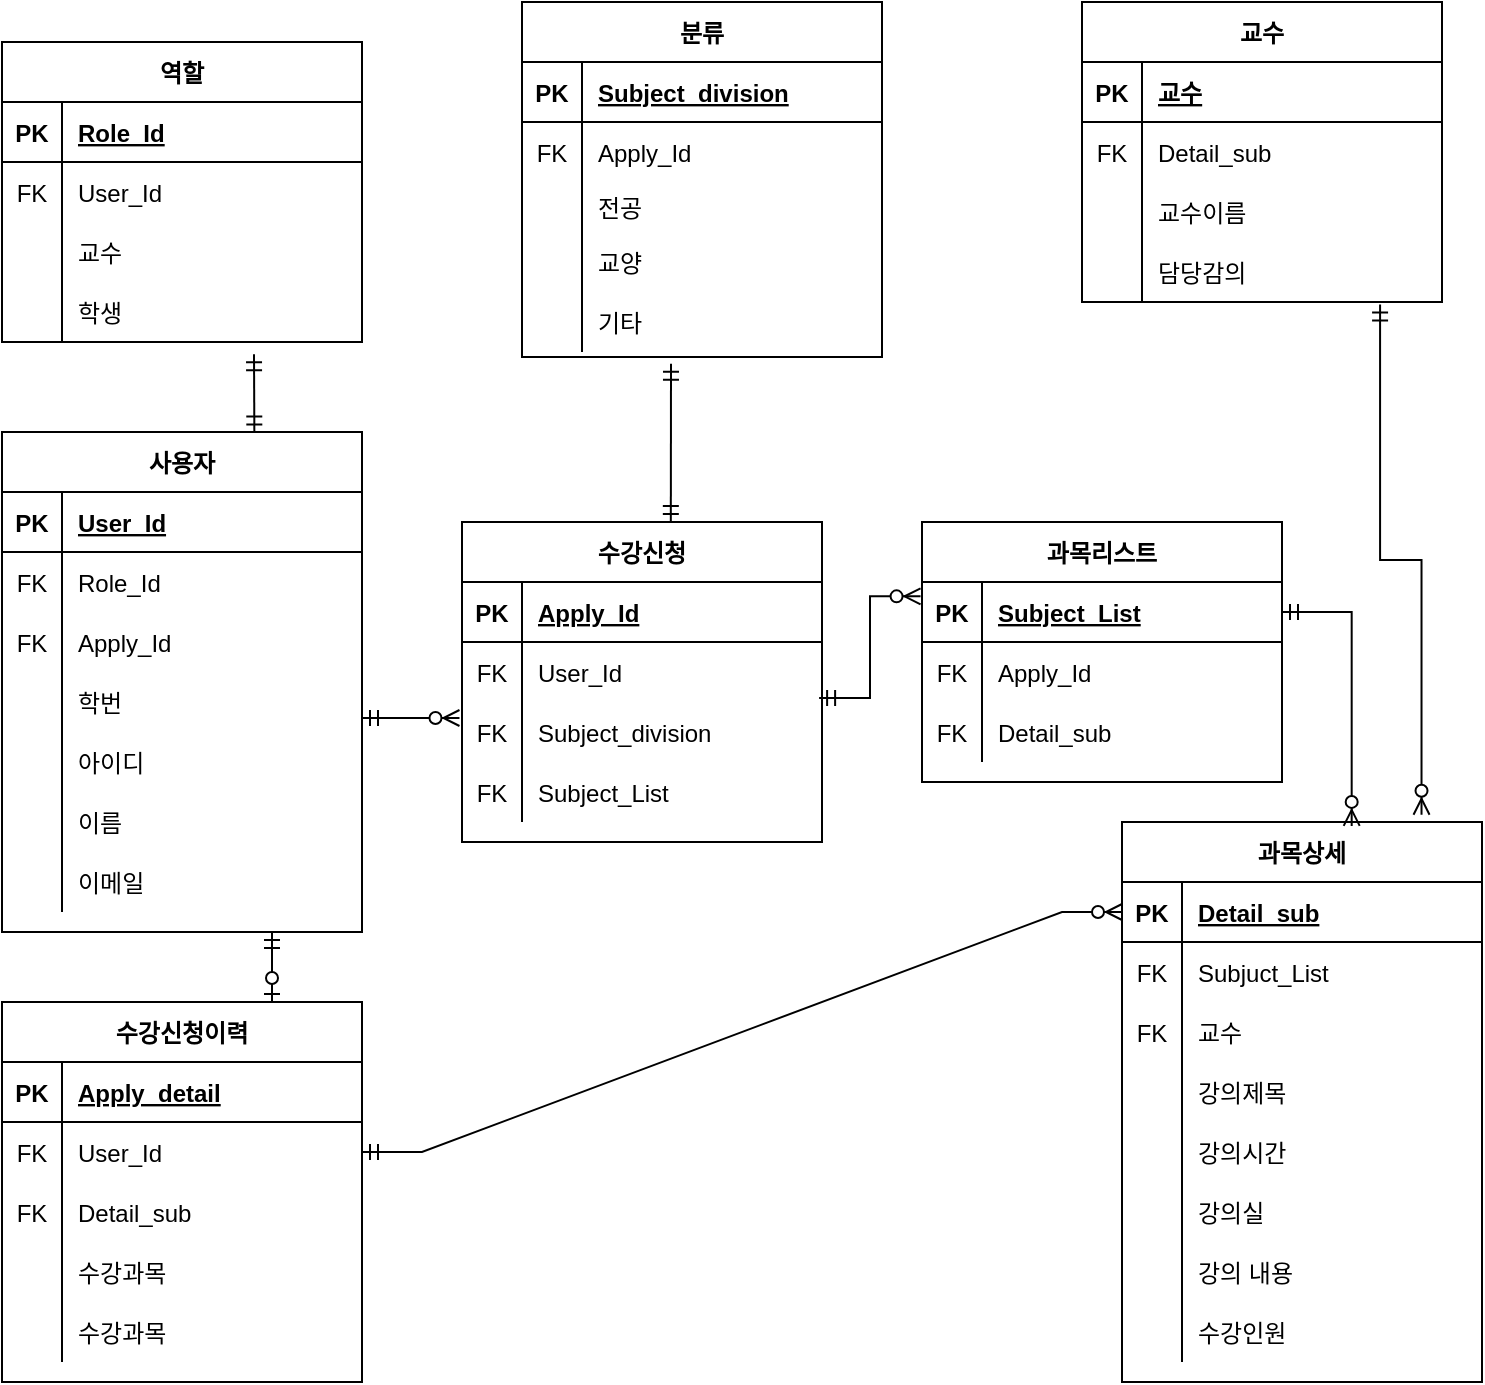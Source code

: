 <mxfile version="20.2.6" type="device"><diagram id="R2lEEEUBdFMjLlhIrx00" name="Page-1"><mxGraphModel dx="1483" dy="1870" grid="1" gridSize="10" guides="1" tooltips="1" connect="1" arrows="1" fold="1" page="1" pageScale="1" pageWidth="850" pageHeight="1100" math="0" shadow="0" extFonts="Permanent Marker^https://fonts.googleapis.com/css?family=Permanent+Marker"><root><mxCell id="0"/><mxCell id="1" parent="0"/><mxCell id="0znI2iSdYcwN_0NEJHTD-1" value="사용자" style="shape=table;startSize=30;container=1;collapsible=1;childLayout=tableLayout;fixedRows=1;rowLines=0;fontStyle=1;align=center;resizeLast=1;" vertex="1" parent="1"><mxGeometry x="90" y="125" width="180" height="250" as="geometry"/></mxCell><mxCell id="0znI2iSdYcwN_0NEJHTD-2" value="" style="shape=tableRow;horizontal=0;startSize=0;swimlaneHead=0;swimlaneBody=0;fillColor=none;collapsible=0;dropTarget=0;points=[[0,0.5],[1,0.5]];portConstraint=eastwest;top=0;left=0;right=0;bottom=1;" vertex="1" parent="0znI2iSdYcwN_0NEJHTD-1"><mxGeometry y="30" width="180" height="30" as="geometry"/></mxCell><mxCell id="0znI2iSdYcwN_0NEJHTD-3" value="PK" style="shape=partialRectangle;connectable=0;fillColor=none;top=0;left=0;bottom=0;right=0;fontStyle=1;overflow=hidden;" vertex="1" parent="0znI2iSdYcwN_0NEJHTD-2"><mxGeometry width="30" height="30" as="geometry"><mxRectangle width="30" height="30" as="alternateBounds"/></mxGeometry></mxCell><mxCell id="0znI2iSdYcwN_0NEJHTD-4" value="User_Id" style="shape=partialRectangle;connectable=0;fillColor=none;top=0;left=0;bottom=0;right=0;align=left;spacingLeft=6;fontStyle=5;overflow=hidden;" vertex="1" parent="0znI2iSdYcwN_0NEJHTD-2"><mxGeometry x="30" width="150" height="30" as="geometry"><mxRectangle width="150" height="30" as="alternateBounds"/></mxGeometry></mxCell><mxCell id="0znI2iSdYcwN_0NEJHTD-5" value="" style="shape=tableRow;horizontal=0;startSize=0;swimlaneHead=0;swimlaneBody=0;fillColor=none;collapsible=0;dropTarget=0;points=[[0,0.5],[1,0.5]];portConstraint=eastwest;top=0;left=0;right=0;bottom=0;" vertex="1" parent="0znI2iSdYcwN_0NEJHTD-1"><mxGeometry y="60" width="180" height="30" as="geometry"/></mxCell><mxCell id="0znI2iSdYcwN_0NEJHTD-6" value="FK" style="shape=partialRectangle;connectable=0;fillColor=none;top=0;left=0;bottom=0;right=0;editable=1;overflow=hidden;" vertex="1" parent="0znI2iSdYcwN_0NEJHTD-5"><mxGeometry width="30" height="30" as="geometry"><mxRectangle width="30" height="30" as="alternateBounds"/></mxGeometry></mxCell><mxCell id="0znI2iSdYcwN_0NEJHTD-7" value="Role_Id" style="shape=partialRectangle;connectable=0;fillColor=none;top=0;left=0;bottom=0;right=0;align=left;spacingLeft=6;overflow=hidden;" vertex="1" parent="0znI2iSdYcwN_0NEJHTD-5"><mxGeometry x="30" width="150" height="30" as="geometry"><mxRectangle width="150" height="30" as="alternateBounds"/></mxGeometry></mxCell><mxCell id="0znI2iSdYcwN_0NEJHTD-8" value="" style="shape=tableRow;horizontal=0;startSize=0;swimlaneHead=0;swimlaneBody=0;fillColor=none;collapsible=0;dropTarget=0;points=[[0,0.5],[1,0.5]];portConstraint=eastwest;top=0;left=0;right=0;bottom=0;" vertex="1" parent="0znI2iSdYcwN_0NEJHTD-1"><mxGeometry y="90" width="180" height="30" as="geometry"/></mxCell><mxCell id="0znI2iSdYcwN_0NEJHTD-9" value="FK" style="shape=partialRectangle;connectable=0;fillColor=none;top=0;left=0;bottom=0;right=0;editable=1;overflow=hidden;" vertex="1" parent="0znI2iSdYcwN_0NEJHTD-8"><mxGeometry width="30" height="30" as="geometry"><mxRectangle width="30" height="30" as="alternateBounds"/></mxGeometry></mxCell><mxCell id="0znI2iSdYcwN_0NEJHTD-10" value="Apply_Id" style="shape=partialRectangle;connectable=0;fillColor=none;top=0;left=0;bottom=0;right=0;align=left;spacingLeft=6;overflow=hidden;" vertex="1" parent="0znI2iSdYcwN_0NEJHTD-8"><mxGeometry x="30" width="150" height="30" as="geometry"><mxRectangle width="150" height="30" as="alternateBounds"/></mxGeometry></mxCell><mxCell id="0znI2iSdYcwN_0NEJHTD-11" value="" style="shape=tableRow;horizontal=0;startSize=0;swimlaneHead=0;swimlaneBody=0;fillColor=none;collapsible=0;dropTarget=0;points=[[0,0.5],[1,0.5]];portConstraint=eastwest;top=0;left=0;right=0;bottom=0;" vertex="1" parent="0znI2iSdYcwN_0NEJHTD-1"><mxGeometry y="120" width="180" height="30" as="geometry"/></mxCell><mxCell id="0znI2iSdYcwN_0NEJHTD-12" value="" style="shape=partialRectangle;connectable=0;fillColor=none;top=0;left=0;bottom=0;right=0;editable=1;overflow=hidden;" vertex="1" parent="0znI2iSdYcwN_0NEJHTD-11"><mxGeometry width="30" height="30" as="geometry"><mxRectangle width="30" height="30" as="alternateBounds"/></mxGeometry></mxCell><mxCell id="0znI2iSdYcwN_0NEJHTD-13" value="학번" style="shape=partialRectangle;connectable=0;fillColor=none;top=0;left=0;bottom=0;right=0;align=left;spacingLeft=6;overflow=hidden;" vertex="1" parent="0znI2iSdYcwN_0NEJHTD-11"><mxGeometry x="30" width="150" height="30" as="geometry"><mxRectangle width="150" height="30" as="alternateBounds"/></mxGeometry></mxCell><mxCell id="0znI2iSdYcwN_0NEJHTD-106" value="" style="shape=tableRow;horizontal=0;startSize=0;swimlaneHead=0;swimlaneBody=0;fillColor=none;collapsible=0;dropTarget=0;points=[[0,0.5],[1,0.5]];portConstraint=eastwest;top=0;left=0;right=0;bottom=0;" vertex="1" parent="0znI2iSdYcwN_0NEJHTD-1"><mxGeometry y="150" width="180" height="30" as="geometry"/></mxCell><mxCell id="0znI2iSdYcwN_0NEJHTD-107" value="" style="shape=partialRectangle;connectable=0;fillColor=none;top=0;left=0;bottom=0;right=0;editable=1;overflow=hidden;" vertex="1" parent="0znI2iSdYcwN_0NEJHTD-106"><mxGeometry width="30" height="30" as="geometry"><mxRectangle width="30" height="30" as="alternateBounds"/></mxGeometry></mxCell><mxCell id="0znI2iSdYcwN_0NEJHTD-108" value="아이디" style="shape=partialRectangle;connectable=0;fillColor=none;top=0;left=0;bottom=0;right=0;align=left;spacingLeft=6;overflow=hidden;" vertex="1" parent="0znI2iSdYcwN_0NEJHTD-106"><mxGeometry x="30" width="150" height="30" as="geometry"><mxRectangle width="150" height="30" as="alternateBounds"/></mxGeometry></mxCell><mxCell id="0znI2iSdYcwN_0NEJHTD-109" value="" style="shape=tableRow;horizontal=0;startSize=0;swimlaneHead=0;swimlaneBody=0;fillColor=none;collapsible=0;dropTarget=0;points=[[0,0.5],[1,0.5]];portConstraint=eastwest;top=0;left=0;right=0;bottom=0;" vertex="1" parent="0znI2iSdYcwN_0NEJHTD-1"><mxGeometry y="180" width="180" height="30" as="geometry"/></mxCell><mxCell id="0znI2iSdYcwN_0NEJHTD-110" value="" style="shape=partialRectangle;connectable=0;fillColor=none;top=0;left=0;bottom=0;right=0;editable=1;overflow=hidden;" vertex="1" parent="0znI2iSdYcwN_0NEJHTD-109"><mxGeometry width="30" height="30" as="geometry"><mxRectangle width="30" height="30" as="alternateBounds"/></mxGeometry></mxCell><mxCell id="0znI2iSdYcwN_0NEJHTD-111" value="이름" style="shape=partialRectangle;connectable=0;fillColor=none;top=0;left=0;bottom=0;right=0;align=left;spacingLeft=6;overflow=hidden;" vertex="1" parent="0znI2iSdYcwN_0NEJHTD-109"><mxGeometry x="30" width="150" height="30" as="geometry"><mxRectangle width="150" height="30" as="alternateBounds"/></mxGeometry></mxCell><mxCell id="0znI2iSdYcwN_0NEJHTD-112" value="" style="shape=tableRow;horizontal=0;startSize=0;swimlaneHead=0;swimlaneBody=0;fillColor=none;collapsible=0;dropTarget=0;points=[[0,0.5],[1,0.5]];portConstraint=eastwest;top=0;left=0;right=0;bottom=0;" vertex="1" parent="0znI2iSdYcwN_0NEJHTD-1"><mxGeometry y="210" width="180" height="30" as="geometry"/></mxCell><mxCell id="0znI2iSdYcwN_0NEJHTD-113" value="" style="shape=partialRectangle;connectable=0;fillColor=none;top=0;left=0;bottom=0;right=0;editable=1;overflow=hidden;" vertex="1" parent="0znI2iSdYcwN_0NEJHTD-112"><mxGeometry width="30" height="30" as="geometry"><mxRectangle width="30" height="30" as="alternateBounds"/></mxGeometry></mxCell><mxCell id="0znI2iSdYcwN_0NEJHTD-114" value="이메일" style="shape=partialRectangle;connectable=0;fillColor=none;top=0;left=0;bottom=0;right=0;align=left;spacingLeft=6;overflow=hidden;" vertex="1" parent="0znI2iSdYcwN_0NEJHTD-112"><mxGeometry x="30" width="150" height="30" as="geometry"><mxRectangle width="150" height="30" as="alternateBounds"/></mxGeometry></mxCell><mxCell id="0znI2iSdYcwN_0NEJHTD-14" value="역할" style="shape=table;startSize=30;container=1;collapsible=1;childLayout=tableLayout;fixedRows=1;rowLines=0;fontStyle=1;align=center;resizeLast=1;" vertex="1" parent="1"><mxGeometry x="90" y="-70" width="180" height="150" as="geometry"/></mxCell><mxCell id="0znI2iSdYcwN_0NEJHTD-15" value="" style="shape=tableRow;horizontal=0;startSize=0;swimlaneHead=0;swimlaneBody=0;fillColor=none;collapsible=0;dropTarget=0;points=[[0,0.5],[1,0.5]];portConstraint=eastwest;top=0;left=0;right=0;bottom=1;" vertex="1" parent="0znI2iSdYcwN_0NEJHTD-14"><mxGeometry y="30" width="180" height="30" as="geometry"/></mxCell><mxCell id="0znI2iSdYcwN_0NEJHTD-16" value="PK" style="shape=partialRectangle;connectable=0;fillColor=none;top=0;left=0;bottom=0;right=0;fontStyle=1;overflow=hidden;" vertex="1" parent="0znI2iSdYcwN_0NEJHTD-15"><mxGeometry width="30" height="30" as="geometry"><mxRectangle width="30" height="30" as="alternateBounds"/></mxGeometry></mxCell><mxCell id="0znI2iSdYcwN_0NEJHTD-17" value="Role_Id" style="shape=partialRectangle;connectable=0;fillColor=none;top=0;left=0;bottom=0;right=0;align=left;spacingLeft=6;fontStyle=5;overflow=hidden;" vertex="1" parent="0znI2iSdYcwN_0NEJHTD-15"><mxGeometry x="30" width="150" height="30" as="geometry"><mxRectangle width="150" height="30" as="alternateBounds"/></mxGeometry></mxCell><mxCell id="0znI2iSdYcwN_0NEJHTD-18" value="" style="shape=tableRow;horizontal=0;startSize=0;swimlaneHead=0;swimlaneBody=0;fillColor=none;collapsible=0;dropTarget=0;points=[[0,0.5],[1,0.5]];portConstraint=eastwest;top=0;left=0;right=0;bottom=0;" vertex="1" parent="0znI2iSdYcwN_0NEJHTD-14"><mxGeometry y="60" width="180" height="30" as="geometry"/></mxCell><mxCell id="0znI2iSdYcwN_0NEJHTD-19" value="FK" style="shape=partialRectangle;connectable=0;fillColor=none;top=0;left=0;bottom=0;right=0;editable=1;overflow=hidden;" vertex="1" parent="0znI2iSdYcwN_0NEJHTD-18"><mxGeometry width="30" height="30" as="geometry"><mxRectangle width="30" height="30" as="alternateBounds"/></mxGeometry></mxCell><mxCell id="0znI2iSdYcwN_0NEJHTD-20" value="User_Id" style="shape=partialRectangle;connectable=0;fillColor=none;top=0;left=0;bottom=0;right=0;align=left;spacingLeft=6;overflow=hidden;" vertex="1" parent="0znI2iSdYcwN_0NEJHTD-18"><mxGeometry x="30" width="150" height="30" as="geometry"><mxRectangle width="150" height="30" as="alternateBounds"/></mxGeometry></mxCell><mxCell id="0znI2iSdYcwN_0NEJHTD-143" value="" style="shape=tableRow;horizontal=0;startSize=0;swimlaneHead=0;swimlaneBody=0;fillColor=none;collapsible=0;dropTarget=0;points=[[0,0.5],[1,0.5]];portConstraint=eastwest;top=0;left=0;right=0;bottom=0;" vertex="1" parent="0znI2iSdYcwN_0NEJHTD-14"><mxGeometry y="90" width="180" height="30" as="geometry"/></mxCell><mxCell id="0znI2iSdYcwN_0NEJHTD-144" value="" style="shape=partialRectangle;connectable=0;fillColor=none;top=0;left=0;bottom=0;right=0;editable=1;overflow=hidden;" vertex="1" parent="0znI2iSdYcwN_0NEJHTD-143"><mxGeometry width="30" height="30" as="geometry"><mxRectangle width="30" height="30" as="alternateBounds"/></mxGeometry></mxCell><mxCell id="0znI2iSdYcwN_0NEJHTD-145" value="교수" style="shape=partialRectangle;connectable=0;fillColor=none;top=0;left=0;bottom=0;right=0;align=left;spacingLeft=6;overflow=hidden;" vertex="1" parent="0znI2iSdYcwN_0NEJHTD-143"><mxGeometry x="30" width="150" height="30" as="geometry"><mxRectangle width="150" height="30" as="alternateBounds"/></mxGeometry></mxCell><mxCell id="0znI2iSdYcwN_0NEJHTD-21" value="" style="shape=tableRow;horizontal=0;startSize=0;swimlaneHead=0;swimlaneBody=0;fillColor=none;collapsible=0;dropTarget=0;points=[[0,0.5],[1,0.5]];portConstraint=eastwest;top=0;left=0;right=0;bottom=0;" vertex="1" parent="0znI2iSdYcwN_0NEJHTD-14"><mxGeometry y="120" width="180" height="30" as="geometry"/></mxCell><mxCell id="0znI2iSdYcwN_0NEJHTD-22" value="" style="shape=partialRectangle;connectable=0;fillColor=none;top=0;left=0;bottom=0;right=0;editable=1;overflow=hidden;" vertex="1" parent="0znI2iSdYcwN_0NEJHTD-21"><mxGeometry width="30" height="30" as="geometry"><mxRectangle width="30" height="30" as="alternateBounds"/></mxGeometry></mxCell><mxCell id="0znI2iSdYcwN_0NEJHTD-23" value="학생" style="shape=partialRectangle;connectable=0;fillColor=none;top=0;left=0;bottom=0;right=0;align=left;spacingLeft=6;overflow=hidden;" vertex="1" parent="0znI2iSdYcwN_0NEJHTD-21"><mxGeometry x="30" width="150" height="30" as="geometry"><mxRectangle width="150" height="30" as="alternateBounds"/></mxGeometry></mxCell><mxCell id="0znI2iSdYcwN_0NEJHTD-27" value="분류" style="shape=table;startSize=30;container=1;collapsible=1;childLayout=tableLayout;fixedRows=1;rowLines=0;fontStyle=1;align=center;resizeLast=1;" vertex="1" parent="1"><mxGeometry x="350" y="-90" width="180" height="177.5" as="geometry"/></mxCell><mxCell id="0znI2iSdYcwN_0NEJHTD-28" value="" style="shape=tableRow;horizontal=0;startSize=0;swimlaneHead=0;swimlaneBody=0;fillColor=none;collapsible=0;dropTarget=0;points=[[0,0.5],[1,0.5]];portConstraint=eastwest;top=0;left=0;right=0;bottom=1;" vertex="1" parent="0znI2iSdYcwN_0NEJHTD-27"><mxGeometry y="30" width="180" height="30" as="geometry"/></mxCell><mxCell id="0znI2iSdYcwN_0NEJHTD-29" value="PK" style="shape=partialRectangle;connectable=0;fillColor=none;top=0;left=0;bottom=0;right=0;fontStyle=1;overflow=hidden;" vertex="1" parent="0znI2iSdYcwN_0NEJHTD-28"><mxGeometry width="30" height="30" as="geometry"><mxRectangle width="30" height="30" as="alternateBounds"/></mxGeometry></mxCell><mxCell id="0znI2iSdYcwN_0NEJHTD-30" value="Subject_division" style="shape=partialRectangle;connectable=0;fillColor=none;top=0;left=0;bottom=0;right=0;align=left;spacingLeft=6;fontStyle=5;overflow=hidden;" vertex="1" parent="0znI2iSdYcwN_0NEJHTD-28"><mxGeometry x="30" width="150" height="30" as="geometry"><mxRectangle width="150" height="30" as="alternateBounds"/></mxGeometry></mxCell><mxCell id="0znI2iSdYcwN_0NEJHTD-31" value="" style="shape=tableRow;horizontal=0;startSize=0;swimlaneHead=0;swimlaneBody=0;fillColor=none;collapsible=0;dropTarget=0;points=[[0,0.5],[1,0.5]];portConstraint=eastwest;top=0;left=0;right=0;bottom=0;" vertex="1" parent="0znI2iSdYcwN_0NEJHTD-27"><mxGeometry y="60" width="180" height="30" as="geometry"/></mxCell><mxCell id="0znI2iSdYcwN_0NEJHTD-32" value="FK" style="shape=partialRectangle;connectable=0;fillColor=none;top=0;left=0;bottom=0;right=0;editable=1;overflow=hidden;" vertex="1" parent="0znI2iSdYcwN_0NEJHTD-31"><mxGeometry width="30" height="30" as="geometry"><mxRectangle width="30" height="30" as="alternateBounds"/></mxGeometry></mxCell><mxCell id="0znI2iSdYcwN_0NEJHTD-33" value="Apply_Id" style="shape=partialRectangle;connectable=0;fillColor=none;top=0;left=0;bottom=0;right=0;align=left;spacingLeft=6;overflow=hidden;" vertex="1" parent="0znI2iSdYcwN_0NEJHTD-31"><mxGeometry x="30" width="150" height="30" as="geometry"><mxRectangle width="150" height="30" as="alternateBounds"/></mxGeometry></mxCell><mxCell id="0znI2iSdYcwN_0NEJHTD-149" value="" style="shape=tableRow;horizontal=0;startSize=0;swimlaneHead=0;swimlaneBody=0;fillColor=none;collapsible=0;dropTarget=0;points=[[0,0.5],[1,0.5]];portConstraint=eastwest;top=0;left=0;right=0;bottom=0;" vertex="1" parent="0znI2iSdYcwN_0NEJHTD-27"><mxGeometry y="90" width="180" height="25" as="geometry"/></mxCell><mxCell id="0znI2iSdYcwN_0NEJHTD-150" value="" style="shape=partialRectangle;connectable=0;fillColor=none;top=0;left=0;bottom=0;right=0;editable=1;overflow=hidden;" vertex="1" parent="0znI2iSdYcwN_0NEJHTD-149"><mxGeometry width="30" height="25" as="geometry"><mxRectangle width="30" height="25" as="alternateBounds"/></mxGeometry></mxCell><mxCell id="0znI2iSdYcwN_0NEJHTD-151" value="전공" style="shape=partialRectangle;connectable=0;fillColor=none;top=0;left=0;bottom=0;right=0;align=left;spacingLeft=6;overflow=hidden;" vertex="1" parent="0znI2iSdYcwN_0NEJHTD-149"><mxGeometry x="30" width="150" height="25" as="geometry"><mxRectangle width="150" height="25" as="alternateBounds"/></mxGeometry></mxCell><mxCell id="0znI2iSdYcwN_0NEJHTD-34" value="" style="shape=tableRow;horizontal=0;startSize=0;swimlaneHead=0;swimlaneBody=0;fillColor=none;collapsible=0;dropTarget=0;points=[[0,0.5],[1,0.5]];portConstraint=eastwest;top=0;left=0;right=0;bottom=0;" vertex="1" parent="0znI2iSdYcwN_0NEJHTD-27"><mxGeometry y="115" width="180" height="30" as="geometry"/></mxCell><mxCell id="0znI2iSdYcwN_0NEJHTD-35" value="" style="shape=partialRectangle;connectable=0;fillColor=none;top=0;left=0;bottom=0;right=0;editable=1;overflow=hidden;" vertex="1" parent="0znI2iSdYcwN_0NEJHTD-34"><mxGeometry width="30" height="30" as="geometry"><mxRectangle width="30" height="30" as="alternateBounds"/></mxGeometry></mxCell><mxCell id="0znI2iSdYcwN_0NEJHTD-36" value="교양" style="shape=partialRectangle;connectable=0;fillColor=none;top=0;left=0;bottom=0;right=0;align=left;spacingLeft=6;overflow=hidden;" vertex="1" parent="0znI2iSdYcwN_0NEJHTD-34"><mxGeometry x="30" width="150" height="30" as="geometry"><mxRectangle width="150" height="30" as="alternateBounds"/></mxGeometry></mxCell><mxCell id="0znI2iSdYcwN_0NEJHTD-37" value="" style="shape=tableRow;horizontal=0;startSize=0;swimlaneHead=0;swimlaneBody=0;fillColor=none;collapsible=0;dropTarget=0;points=[[0,0.5],[1,0.5]];portConstraint=eastwest;top=0;left=0;right=0;bottom=0;" vertex="1" parent="0znI2iSdYcwN_0NEJHTD-27"><mxGeometry y="145" width="180" height="30" as="geometry"/></mxCell><mxCell id="0znI2iSdYcwN_0NEJHTD-38" value="" style="shape=partialRectangle;connectable=0;fillColor=none;top=0;left=0;bottom=0;right=0;editable=1;overflow=hidden;" vertex="1" parent="0znI2iSdYcwN_0NEJHTD-37"><mxGeometry width="30" height="30" as="geometry"><mxRectangle width="30" height="30" as="alternateBounds"/></mxGeometry></mxCell><mxCell id="0znI2iSdYcwN_0NEJHTD-39" value="기타" style="shape=partialRectangle;connectable=0;fillColor=none;top=0;left=0;bottom=0;right=0;align=left;spacingLeft=6;overflow=hidden;" vertex="1" parent="0znI2iSdYcwN_0NEJHTD-37"><mxGeometry x="30" width="150" height="30" as="geometry"><mxRectangle width="150" height="30" as="alternateBounds"/></mxGeometry></mxCell><mxCell id="0znI2iSdYcwN_0NEJHTD-40" value="과목상세" style="shape=table;startSize=30;container=1;collapsible=1;childLayout=tableLayout;fixedRows=1;rowLines=0;fontStyle=1;align=center;resizeLast=1;" vertex="1" parent="1"><mxGeometry x="650" y="320" width="180" height="280" as="geometry"/></mxCell><mxCell id="0znI2iSdYcwN_0NEJHTD-41" value="" style="shape=tableRow;horizontal=0;startSize=0;swimlaneHead=0;swimlaneBody=0;fillColor=none;collapsible=0;dropTarget=0;points=[[0,0.5],[1,0.5]];portConstraint=eastwest;top=0;left=0;right=0;bottom=1;" vertex="1" parent="0znI2iSdYcwN_0NEJHTD-40"><mxGeometry y="30" width="180" height="30" as="geometry"/></mxCell><mxCell id="0znI2iSdYcwN_0NEJHTD-42" value="PK" style="shape=partialRectangle;connectable=0;fillColor=none;top=0;left=0;bottom=0;right=0;fontStyle=1;overflow=hidden;" vertex="1" parent="0znI2iSdYcwN_0NEJHTD-41"><mxGeometry width="30" height="30" as="geometry"><mxRectangle width="30" height="30" as="alternateBounds"/></mxGeometry></mxCell><mxCell id="0znI2iSdYcwN_0NEJHTD-43" value="Detail_sub" style="shape=partialRectangle;connectable=0;fillColor=none;top=0;left=0;bottom=0;right=0;align=left;spacingLeft=6;fontStyle=5;overflow=hidden;" vertex="1" parent="0znI2iSdYcwN_0NEJHTD-41"><mxGeometry x="30" width="150" height="30" as="geometry"><mxRectangle width="150" height="30" as="alternateBounds"/></mxGeometry></mxCell><mxCell id="0znI2iSdYcwN_0NEJHTD-44" value="" style="shape=tableRow;horizontal=0;startSize=0;swimlaneHead=0;swimlaneBody=0;fillColor=none;collapsible=0;dropTarget=0;points=[[0,0.5],[1,0.5]];portConstraint=eastwest;top=0;left=0;right=0;bottom=0;" vertex="1" parent="0znI2iSdYcwN_0NEJHTD-40"><mxGeometry y="60" width="180" height="30" as="geometry"/></mxCell><mxCell id="0znI2iSdYcwN_0NEJHTD-45" value="FK" style="shape=partialRectangle;connectable=0;fillColor=none;top=0;left=0;bottom=0;right=0;editable=1;overflow=hidden;" vertex="1" parent="0znI2iSdYcwN_0NEJHTD-44"><mxGeometry width="30" height="30" as="geometry"><mxRectangle width="30" height="30" as="alternateBounds"/></mxGeometry></mxCell><mxCell id="0znI2iSdYcwN_0NEJHTD-46" value="Subjuct_List" style="shape=partialRectangle;connectable=0;fillColor=none;top=0;left=0;bottom=0;right=0;align=left;spacingLeft=6;overflow=hidden;" vertex="1" parent="0znI2iSdYcwN_0NEJHTD-44"><mxGeometry x="30" width="150" height="30" as="geometry"><mxRectangle width="150" height="30" as="alternateBounds"/></mxGeometry></mxCell><mxCell id="0znI2iSdYcwN_0NEJHTD-137" value="" style="shape=tableRow;horizontal=0;startSize=0;swimlaneHead=0;swimlaneBody=0;fillColor=none;collapsible=0;dropTarget=0;points=[[0,0.5],[1,0.5]];portConstraint=eastwest;top=0;left=0;right=0;bottom=0;" vertex="1" parent="0znI2iSdYcwN_0NEJHTD-40"><mxGeometry y="90" width="180" height="30" as="geometry"/></mxCell><mxCell id="0znI2iSdYcwN_0NEJHTD-138" value="FK" style="shape=partialRectangle;connectable=0;fillColor=none;top=0;left=0;bottom=0;right=0;editable=1;overflow=hidden;" vertex="1" parent="0znI2iSdYcwN_0NEJHTD-137"><mxGeometry width="30" height="30" as="geometry"><mxRectangle width="30" height="30" as="alternateBounds"/></mxGeometry></mxCell><mxCell id="0znI2iSdYcwN_0NEJHTD-139" value="교수" style="shape=partialRectangle;connectable=0;fillColor=none;top=0;left=0;bottom=0;right=0;align=left;spacingLeft=6;overflow=hidden;" vertex="1" parent="0znI2iSdYcwN_0NEJHTD-137"><mxGeometry x="30" width="150" height="30" as="geometry"><mxRectangle width="150" height="30" as="alternateBounds"/></mxGeometry></mxCell><mxCell id="0znI2iSdYcwN_0NEJHTD-47" value="" style="shape=tableRow;horizontal=0;startSize=0;swimlaneHead=0;swimlaneBody=0;fillColor=none;collapsible=0;dropTarget=0;points=[[0,0.5],[1,0.5]];portConstraint=eastwest;top=0;left=0;right=0;bottom=0;" vertex="1" parent="0znI2iSdYcwN_0NEJHTD-40"><mxGeometry y="120" width="180" height="30" as="geometry"/></mxCell><mxCell id="0znI2iSdYcwN_0NEJHTD-48" value="" style="shape=partialRectangle;connectable=0;fillColor=none;top=0;left=0;bottom=0;right=0;editable=1;overflow=hidden;" vertex="1" parent="0znI2iSdYcwN_0NEJHTD-47"><mxGeometry width="30" height="30" as="geometry"><mxRectangle width="30" height="30" as="alternateBounds"/></mxGeometry></mxCell><mxCell id="0znI2iSdYcwN_0NEJHTD-49" value="강의제목" style="shape=partialRectangle;connectable=0;fillColor=none;top=0;left=0;bottom=0;right=0;align=left;spacingLeft=6;overflow=hidden;" vertex="1" parent="0znI2iSdYcwN_0NEJHTD-47"><mxGeometry x="30" width="150" height="30" as="geometry"><mxRectangle width="150" height="30" as="alternateBounds"/></mxGeometry></mxCell><mxCell id="0znI2iSdYcwN_0NEJHTD-128" value="" style="shape=tableRow;horizontal=0;startSize=0;swimlaneHead=0;swimlaneBody=0;fillColor=none;collapsible=0;dropTarget=0;points=[[0,0.5],[1,0.5]];portConstraint=eastwest;top=0;left=0;right=0;bottom=0;" vertex="1" parent="0znI2iSdYcwN_0NEJHTD-40"><mxGeometry y="150" width="180" height="30" as="geometry"/></mxCell><mxCell id="0znI2iSdYcwN_0NEJHTD-129" value="" style="shape=partialRectangle;connectable=0;fillColor=none;top=0;left=0;bottom=0;right=0;editable=1;overflow=hidden;" vertex="1" parent="0znI2iSdYcwN_0NEJHTD-128"><mxGeometry width="30" height="30" as="geometry"><mxRectangle width="30" height="30" as="alternateBounds"/></mxGeometry></mxCell><mxCell id="0znI2iSdYcwN_0NEJHTD-130" value="강의시간" style="shape=partialRectangle;connectable=0;fillColor=none;top=0;left=0;bottom=0;right=0;align=left;spacingLeft=6;overflow=hidden;" vertex="1" parent="0znI2iSdYcwN_0NEJHTD-128"><mxGeometry x="30" width="150" height="30" as="geometry"><mxRectangle width="150" height="30" as="alternateBounds"/></mxGeometry></mxCell><mxCell id="0znI2iSdYcwN_0NEJHTD-131" value="" style="shape=tableRow;horizontal=0;startSize=0;swimlaneHead=0;swimlaneBody=0;fillColor=none;collapsible=0;dropTarget=0;points=[[0,0.5],[1,0.5]];portConstraint=eastwest;top=0;left=0;right=0;bottom=0;" vertex="1" parent="0znI2iSdYcwN_0NEJHTD-40"><mxGeometry y="180" width="180" height="30" as="geometry"/></mxCell><mxCell id="0znI2iSdYcwN_0NEJHTD-132" value="" style="shape=partialRectangle;connectable=0;fillColor=none;top=0;left=0;bottom=0;right=0;editable=1;overflow=hidden;" vertex="1" parent="0znI2iSdYcwN_0NEJHTD-131"><mxGeometry width="30" height="30" as="geometry"><mxRectangle width="30" height="30" as="alternateBounds"/></mxGeometry></mxCell><mxCell id="0znI2iSdYcwN_0NEJHTD-133" value="강의실" style="shape=partialRectangle;connectable=0;fillColor=none;top=0;left=0;bottom=0;right=0;align=left;spacingLeft=6;overflow=hidden;" vertex="1" parent="0znI2iSdYcwN_0NEJHTD-131"><mxGeometry x="30" width="150" height="30" as="geometry"><mxRectangle width="150" height="30" as="alternateBounds"/></mxGeometry></mxCell><mxCell id="0znI2iSdYcwN_0NEJHTD-134" value="" style="shape=tableRow;horizontal=0;startSize=0;swimlaneHead=0;swimlaneBody=0;fillColor=none;collapsible=0;dropTarget=0;points=[[0,0.5],[1,0.5]];portConstraint=eastwest;top=0;left=0;right=0;bottom=0;" vertex="1" parent="0znI2iSdYcwN_0NEJHTD-40"><mxGeometry y="210" width="180" height="30" as="geometry"/></mxCell><mxCell id="0znI2iSdYcwN_0NEJHTD-135" value="" style="shape=partialRectangle;connectable=0;fillColor=none;top=0;left=0;bottom=0;right=0;editable=1;overflow=hidden;" vertex="1" parent="0znI2iSdYcwN_0NEJHTD-134"><mxGeometry width="30" height="30" as="geometry"><mxRectangle width="30" height="30" as="alternateBounds"/></mxGeometry></mxCell><mxCell id="0znI2iSdYcwN_0NEJHTD-136" value="강의 내용" style="shape=partialRectangle;connectable=0;fillColor=none;top=0;left=0;bottom=0;right=0;align=left;spacingLeft=6;overflow=hidden;" vertex="1" parent="0znI2iSdYcwN_0NEJHTD-134"><mxGeometry x="30" width="150" height="30" as="geometry"><mxRectangle width="150" height="30" as="alternateBounds"/></mxGeometry></mxCell><mxCell id="0znI2iSdYcwN_0NEJHTD-50" value="" style="shape=tableRow;horizontal=0;startSize=0;swimlaneHead=0;swimlaneBody=0;fillColor=none;collapsible=0;dropTarget=0;points=[[0,0.5],[1,0.5]];portConstraint=eastwest;top=0;left=0;right=0;bottom=0;" vertex="1" parent="0znI2iSdYcwN_0NEJHTD-40"><mxGeometry y="240" width="180" height="30" as="geometry"/></mxCell><mxCell id="0znI2iSdYcwN_0NEJHTD-51" value="" style="shape=partialRectangle;connectable=0;fillColor=none;top=0;left=0;bottom=0;right=0;editable=1;overflow=hidden;" vertex="1" parent="0znI2iSdYcwN_0NEJHTD-50"><mxGeometry width="30" height="30" as="geometry"><mxRectangle width="30" height="30" as="alternateBounds"/></mxGeometry></mxCell><mxCell id="0znI2iSdYcwN_0NEJHTD-52" value="수강인원" style="shape=partialRectangle;connectable=0;fillColor=none;top=0;left=0;bottom=0;right=0;align=left;spacingLeft=6;overflow=hidden;" vertex="1" parent="0znI2iSdYcwN_0NEJHTD-50"><mxGeometry x="30" width="150" height="30" as="geometry"><mxRectangle width="150" height="30" as="alternateBounds"/></mxGeometry></mxCell><mxCell id="0znI2iSdYcwN_0NEJHTD-53" value="교수" style="shape=table;startSize=30;container=1;collapsible=1;childLayout=tableLayout;fixedRows=1;rowLines=0;fontStyle=1;align=center;resizeLast=1;" vertex="1" parent="1"><mxGeometry x="630" y="-90" width="180" height="150" as="geometry"/></mxCell><mxCell id="0znI2iSdYcwN_0NEJHTD-54" value="" style="shape=tableRow;horizontal=0;startSize=0;swimlaneHead=0;swimlaneBody=0;fillColor=none;collapsible=0;dropTarget=0;points=[[0,0.5],[1,0.5]];portConstraint=eastwest;top=0;left=0;right=0;bottom=1;" vertex="1" parent="0znI2iSdYcwN_0NEJHTD-53"><mxGeometry y="30" width="180" height="30" as="geometry"/></mxCell><mxCell id="0znI2iSdYcwN_0NEJHTD-55" value="PK" style="shape=partialRectangle;connectable=0;fillColor=none;top=0;left=0;bottom=0;right=0;fontStyle=1;overflow=hidden;" vertex="1" parent="0znI2iSdYcwN_0NEJHTD-54"><mxGeometry width="30" height="30" as="geometry"><mxRectangle width="30" height="30" as="alternateBounds"/></mxGeometry></mxCell><mxCell id="0znI2iSdYcwN_0NEJHTD-56" value="교수" style="shape=partialRectangle;connectable=0;fillColor=none;top=0;left=0;bottom=0;right=0;align=left;spacingLeft=6;fontStyle=5;overflow=hidden;" vertex="1" parent="0znI2iSdYcwN_0NEJHTD-54"><mxGeometry x="30" width="150" height="30" as="geometry"><mxRectangle width="150" height="30" as="alternateBounds"/></mxGeometry></mxCell><mxCell id="0znI2iSdYcwN_0NEJHTD-57" value="" style="shape=tableRow;horizontal=0;startSize=0;swimlaneHead=0;swimlaneBody=0;fillColor=none;collapsible=0;dropTarget=0;points=[[0,0.5],[1,0.5]];portConstraint=eastwest;top=0;left=0;right=0;bottom=0;" vertex="1" parent="0znI2iSdYcwN_0NEJHTD-53"><mxGeometry y="60" width="180" height="30" as="geometry"/></mxCell><mxCell id="0znI2iSdYcwN_0NEJHTD-58" value="FK" style="shape=partialRectangle;connectable=0;fillColor=none;top=0;left=0;bottom=0;right=0;editable=1;overflow=hidden;" vertex="1" parent="0znI2iSdYcwN_0NEJHTD-57"><mxGeometry width="30" height="30" as="geometry"><mxRectangle width="30" height="30" as="alternateBounds"/></mxGeometry></mxCell><mxCell id="0znI2iSdYcwN_0NEJHTD-59" value="Detail_sub" style="shape=partialRectangle;connectable=0;fillColor=none;top=0;left=0;bottom=0;right=0;align=left;spacingLeft=6;overflow=hidden;" vertex="1" parent="0znI2iSdYcwN_0NEJHTD-57"><mxGeometry x="30" width="150" height="30" as="geometry"><mxRectangle width="150" height="30" as="alternateBounds"/></mxGeometry></mxCell><mxCell id="0znI2iSdYcwN_0NEJHTD-60" value="" style="shape=tableRow;horizontal=0;startSize=0;swimlaneHead=0;swimlaneBody=0;fillColor=none;collapsible=0;dropTarget=0;points=[[0,0.5],[1,0.5]];portConstraint=eastwest;top=0;left=0;right=0;bottom=0;" vertex="1" parent="0znI2iSdYcwN_0NEJHTD-53"><mxGeometry y="90" width="180" height="30" as="geometry"/></mxCell><mxCell id="0znI2iSdYcwN_0NEJHTD-61" value="" style="shape=partialRectangle;connectable=0;fillColor=none;top=0;left=0;bottom=0;right=0;editable=1;overflow=hidden;" vertex="1" parent="0znI2iSdYcwN_0NEJHTD-60"><mxGeometry width="30" height="30" as="geometry"><mxRectangle width="30" height="30" as="alternateBounds"/></mxGeometry></mxCell><mxCell id="0znI2iSdYcwN_0NEJHTD-62" value="교수이름" style="shape=partialRectangle;connectable=0;fillColor=none;top=0;left=0;bottom=0;right=0;align=left;spacingLeft=6;overflow=hidden;" vertex="1" parent="0znI2iSdYcwN_0NEJHTD-60"><mxGeometry x="30" width="150" height="30" as="geometry"><mxRectangle width="150" height="30" as="alternateBounds"/></mxGeometry></mxCell><mxCell id="0znI2iSdYcwN_0NEJHTD-63" value="" style="shape=tableRow;horizontal=0;startSize=0;swimlaneHead=0;swimlaneBody=0;fillColor=none;collapsible=0;dropTarget=0;points=[[0,0.5],[1,0.5]];portConstraint=eastwest;top=0;left=0;right=0;bottom=0;" vertex="1" parent="0znI2iSdYcwN_0NEJHTD-53"><mxGeometry y="120" width="180" height="30" as="geometry"/></mxCell><mxCell id="0znI2iSdYcwN_0NEJHTD-64" value="" style="shape=partialRectangle;connectable=0;fillColor=none;top=0;left=0;bottom=0;right=0;editable=1;overflow=hidden;" vertex="1" parent="0znI2iSdYcwN_0NEJHTD-63"><mxGeometry width="30" height="30" as="geometry"><mxRectangle width="30" height="30" as="alternateBounds"/></mxGeometry></mxCell><mxCell id="0znI2iSdYcwN_0NEJHTD-65" value="담당감의" style="shape=partialRectangle;connectable=0;fillColor=none;top=0;left=0;bottom=0;right=0;align=left;spacingLeft=6;overflow=hidden;" vertex="1" parent="0znI2iSdYcwN_0NEJHTD-63"><mxGeometry x="30" width="150" height="30" as="geometry"><mxRectangle width="150" height="30" as="alternateBounds"/></mxGeometry></mxCell><mxCell id="0znI2iSdYcwN_0NEJHTD-66" value="수강신청이력" style="shape=table;startSize=30;container=1;collapsible=1;childLayout=tableLayout;fixedRows=1;rowLines=0;fontStyle=1;align=center;resizeLast=1;" vertex="1" parent="1"><mxGeometry x="90" y="410" width="180" height="190" as="geometry"/></mxCell><mxCell id="0znI2iSdYcwN_0NEJHTD-67" value="" style="shape=tableRow;horizontal=0;startSize=0;swimlaneHead=0;swimlaneBody=0;fillColor=none;collapsible=0;dropTarget=0;points=[[0,0.5],[1,0.5]];portConstraint=eastwest;top=0;left=0;right=0;bottom=1;" vertex="1" parent="0znI2iSdYcwN_0NEJHTD-66"><mxGeometry y="30" width="180" height="30" as="geometry"/></mxCell><mxCell id="0znI2iSdYcwN_0NEJHTD-68" value="PK" style="shape=partialRectangle;connectable=0;fillColor=none;top=0;left=0;bottom=0;right=0;fontStyle=1;overflow=hidden;" vertex="1" parent="0znI2iSdYcwN_0NEJHTD-67"><mxGeometry width="30" height="30" as="geometry"><mxRectangle width="30" height="30" as="alternateBounds"/></mxGeometry></mxCell><mxCell id="0znI2iSdYcwN_0NEJHTD-69" value="Apply_detail" style="shape=partialRectangle;connectable=0;fillColor=none;top=0;left=0;bottom=0;right=0;align=left;spacingLeft=6;fontStyle=5;overflow=hidden;" vertex="1" parent="0znI2iSdYcwN_0NEJHTD-67"><mxGeometry x="30" width="150" height="30" as="geometry"><mxRectangle width="150" height="30" as="alternateBounds"/></mxGeometry></mxCell><mxCell id="0znI2iSdYcwN_0NEJHTD-70" value="" style="shape=tableRow;horizontal=0;startSize=0;swimlaneHead=0;swimlaneBody=0;fillColor=none;collapsible=0;dropTarget=0;points=[[0,0.5],[1,0.5]];portConstraint=eastwest;top=0;left=0;right=0;bottom=0;" vertex="1" parent="0znI2iSdYcwN_0NEJHTD-66"><mxGeometry y="60" width="180" height="30" as="geometry"/></mxCell><mxCell id="0znI2iSdYcwN_0NEJHTD-71" value="FK" style="shape=partialRectangle;connectable=0;fillColor=none;top=0;left=0;bottom=0;right=0;editable=1;overflow=hidden;" vertex="1" parent="0znI2iSdYcwN_0NEJHTD-70"><mxGeometry width="30" height="30" as="geometry"><mxRectangle width="30" height="30" as="alternateBounds"/></mxGeometry></mxCell><mxCell id="0znI2iSdYcwN_0NEJHTD-72" value="User_Id" style="shape=partialRectangle;connectable=0;fillColor=none;top=0;left=0;bottom=0;right=0;align=left;spacingLeft=6;overflow=hidden;" vertex="1" parent="0znI2iSdYcwN_0NEJHTD-70"><mxGeometry x="30" width="150" height="30" as="geometry"><mxRectangle width="150" height="30" as="alternateBounds"/></mxGeometry></mxCell><mxCell id="0znI2iSdYcwN_0NEJHTD-73" value="" style="shape=tableRow;horizontal=0;startSize=0;swimlaneHead=0;swimlaneBody=0;fillColor=none;collapsible=0;dropTarget=0;points=[[0,0.5],[1,0.5]];portConstraint=eastwest;top=0;left=0;right=0;bottom=0;" vertex="1" parent="0znI2iSdYcwN_0NEJHTD-66"><mxGeometry y="90" width="180" height="30" as="geometry"/></mxCell><mxCell id="0znI2iSdYcwN_0NEJHTD-74" value="FK" style="shape=partialRectangle;connectable=0;fillColor=none;top=0;left=0;bottom=0;right=0;editable=1;overflow=hidden;" vertex="1" parent="0znI2iSdYcwN_0NEJHTD-73"><mxGeometry width="30" height="30" as="geometry"><mxRectangle width="30" height="30" as="alternateBounds"/></mxGeometry></mxCell><mxCell id="0znI2iSdYcwN_0NEJHTD-75" value="Detail_sub" style="shape=partialRectangle;connectable=0;fillColor=none;top=0;left=0;bottom=0;right=0;align=left;spacingLeft=6;overflow=hidden;" vertex="1" parent="0znI2iSdYcwN_0NEJHTD-73"><mxGeometry x="30" width="150" height="30" as="geometry"><mxRectangle width="150" height="30" as="alternateBounds"/></mxGeometry></mxCell><mxCell id="0znI2iSdYcwN_0NEJHTD-76" value="" style="shape=tableRow;horizontal=0;startSize=0;swimlaneHead=0;swimlaneBody=0;fillColor=none;collapsible=0;dropTarget=0;points=[[0,0.5],[1,0.5]];portConstraint=eastwest;top=0;left=0;right=0;bottom=0;" vertex="1" parent="0znI2iSdYcwN_0NEJHTD-66"><mxGeometry y="120" width="180" height="30" as="geometry"/></mxCell><mxCell id="0znI2iSdYcwN_0NEJHTD-77" value="" style="shape=partialRectangle;connectable=0;fillColor=none;top=0;left=0;bottom=0;right=0;editable=1;overflow=hidden;" vertex="1" parent="0znI2iSdYcwN_0NEJHTD-76"><mxGeometry width="30" height="30" as="geometry"><mxRectangle width="30" height="30" as="alternateBounds"/></mxGeometry></mxCell><mxCell id="0znI2iSdYcwN_0NEJHTD-78" value="수강과목" style="shape=partialRectangle;connectable=0;fillColor=none;top=0;left=0;bottom=0;right=0;align=left;spacingLeft=6;overflow=hidden;" vertex="1" parent="0znI2iSdYcwN_0NEJHTD-76"><mxGeometry x="30" width="150" height="30" as="geometry"><mxRectangle width="150" height="30" as="alternateBounds"/></mxGeometry></mxCell><mxCell id="0znI2iSdYcwN_0NEJHTD-115" value="" style="shape=tableRow;horizontal=0;startSize=0;swimlaneHead=0;swimlaneBody=0;fillColor=none;collapsible=0;dropTarget=0;points=[[0,0.5],[1,0.5]];portConstraint=eastwest;top=0;left=0;right=0;bottom=0;" vertex="1" parent="0znI2iSdYcwN_0NEJHTD-66"><mxGeometry y="150" width="180" height="30" as="geometry"/></mxCell><mxCell id="0znI2iSdYcwN_0NEJHTD-116" value="" style="shape=partialRectangle;connectable=0;fillColor=none;top=0;left=0;bottom=0;right=0;editable=1;overflow=hidden;" vertex="1" parent="0znI2iSdYcwN_0NEJHTD-115"><mxGeometry width="30" height="30" as="geometry"><mxRectangle width="30" height="30" as="alternateBounds"/></mxGeometry></mxCell><mxCell id="0znI2iSdYcwN_0NEJHTD-117" value="수강과목" style="shape=partialRectangle;connectable=0;fillColor=none;top=0;left=0;bottom=0;right=0;align=left;spacingLeft=6;overflow=hidden;" vertex="1" parent="0znI2iSdYcwN_0NEJHTD-115"><mxGeometry x="30" width="150" height="30" as="geometry"><mxRectangle width="150" height="30" as="alternateBounds"/></mxGeometry></mxCell><mxCell id="0znI2iSdYcwN_0NEJHTD-79" value="수강신청" style="shape=table;startSize=30;container=1;collapsible=1;childLayout=tableLayout;fixedRows=1;rowLines=0;fontStyle=1;align=center;resizeLast=1;" vertex="1" parent="1"><mxGeometry x="320" y="170" width="180" height="160" as="geometry"/></mxCell><mxCell id="0znI2iSdYcwN_0NEJHTD-80" value="" style="shape=tableRow;horizontal=0;startSize=0;swimlaneHead=0;swimlaneBody=0;fillColor=none;collapsible=0;dropTarget=0;points=[[0,0.5],[1,0.5]];portConstraint=eastwest;top=0;left=0;right=0;bottom=1;" vertex="1" parent="0znI2iSdYcwN_0NEJHTD-79"><mxGeometry y="30" width="180" height="30" as="geometry"/></mxCell><mxCell id="0znI2iSdYcwN_0NEJHTD-81" value="PK" style="shape=partialRectangle;connectable=0;fillColor=none;top=0;left=0;bottom=0;right=0;fontStyle=1;overflow=hidden;" vertex="1" parent="0znI2iSdYcwN_0NEJHTD-80"><mxGeometry width="30" height="30" as="geometry"><mxRectangle width="30" height="30" as="alternateBounds"/></mxGeometry></mxCell><mxCell id="0znI2iSdYcwN_0NEJHTD-82" value="Apply_Id" style="shape=partialRectangle;connectable=0;fillColor=none;top=0;left=0;bottom=0;right=0;align=left;spacingLeft=6;fontStyle=5;overflow=hidden;" vertex="1" parent="0znI2iSdYcwN_0NEJHTD-80"><mxGeometry x="30" width="150" height="30" as="geometry"><mxRectangle width="150" height="30" as="alternateBounds"/></mxGeometry></mxCell><mxCell id="0znI2iSdYcwN_0NEJHTD-83" value="" style="shape=tableRow;horizontal=0;startSize=0;swimlaneHead=0;swimlaneBody=0;fillColor=none;collapsible=0;dropTarget=0;points=[[0,0.5],[1,0.5]];portConstraint=eastwest;top=0;left=0;right=0;bottom=0;" vertex="1" parent="0znI2iSdYcwN_0NEJHTD-79"><mxGeometry y="60" width="180" height="30" as="geometry"/></mxCell><mxCell id="0znI2iSdYcwN_0NEJHTD-84" value="FK" style="shape=partialRectangle;connectable=0;fillColor=none;top=0;left=0;bottom=0;right=0;editable=1;overflow=hidden;" vertex="1" parent="0znI2iSdYcwN_0NEJHTD-83"><mxGeometry width="30" height="30" as="geometry"><mxRectangle width="30" height="30" as="alternateBounds"/></mxGeometry></mxCell><mxCell id="0znI2iSdYcwN_0NEJHTD-85" value="User_Id" style="shape=partialRectangle;connectable=0;fillColor=none;top=0;left=0;bottom=0;right=0;align=left;spacingLeft=6;overflow=hidden;" vertex="1" parent="0znI2iSdYcwN_0NEJHTD-83"><mxGeometry x="30" width="150" height="30" as="geometry"><mxRectangle width="150" height="30" as="alternateBounds"/></mxGeometry></mxCell><mxCell id="0znI2iSdYcwN_0NEJHTD-86" value="" style="shape=tableRow;horizontal=0;startSize=0;swimlaneHead=0;swimlaneBody=0;fillColor=none;collapsible=0;dropTarget=0;points=[[0,0.5],[1,0.5]];portConstraint=eastwest;top=0;left=0;right=0;bottom=0;" vertex="1" parent="0znI2iSdYcwN_0NEJHTD-79"><mxGeometry y="90" width="180" height="30" as="geometry"/></mxCell><mxCell id="0znI2iSdYcwN_0NEJHTD-87" value="FK" style="shape=partialRectangle;connectable=0;fillColor=none;top=0;left=0;bottom=0;right=0;editable=1;overflow=hidden;" vertex="1" parent="0znI2iSdYcwN_0NEJHTD-86"><mxGeometry width="30" height="30" as="geometry"><mxRectangle width="30" height="30" as="alternateBounds"/></mxGeometry></mxCell><mxCell id="0znI2iSdYcwN_0NEJHTD-88" value="Subject_division" style="shape=partialRectangle;connectable=0;fillColor=none;top=0;left=0;bottom=0;right=0;align=left;spacingLeft=6;overflow=hidden;" vertex="1" parent="0znI2iSdYcwN_0NEJHTD-86"><mxGeometry x="30" width="150" height="30" as="geometry"><mxRectangle width="150" height="30" as="alternateBounds"/></mxGeometry></mxCell><mxCell id="0znI2iSdYcwN_0NEJHTD-89" value="" style="shape=tableRow;horizontal=0;startSize=0;swimlaneHead=0;swimlaneBody=0;fillColor=none;collapsible=0;dropTarget=0;points=[[0,0.5],[1,0.5]];portConstraint=eastwest;top=0;left=0;right=0;bottom=0;" vertex="1" parent="0znI2iSdYcwN_0NEJHTD-79"><mxGeometry y="120" width="180" height="30" as="geometry"/></mxCell><mxCell id="0znI2iSdYcwN_0NEJHTD-90" value="FK" style="shape=partialRectangle;connectable=0;fillColor=none;top=0;left=0;bottom=0;right=0;editable=1;overflow=hidden;" vertex="1" parent="0znI2iSdYcwN_0NEJHTD-89"><mxGeometry width="30" height="30" as="geometry"><mxRectangle width="30" height="30" as="alternateBounds"/></mxGeometry></mxCell><mxCell id="0znI2iSdYcwN_0NEJHTD-91" value="Subject_List" style="shape=partialRectangle;connectable=0;fillColor=none;top=0;left=0;bottom=0;right=0;align=left;spacingLeft=6;overflow=hidden;" vertex="1" parent="0znI2iSdYcwN_0NEJHTD-89"><mxGeometry x="30" width="150" height="30" as="geometry"><mxRectangle width="150" height="30" as="alternateBounds"/></mxGeometry></mxCell><mxCell id="0znI2iSdYcwN_0NEJHTD-92" value="과목리스트" style="shape=table;startSize=30;container=1;collapsible=1;childLayout=tableLayout;fixedRows=1;rowLines=0;fontStyle=1;align=center;resizeLast=1;" vertex="1" parent="1"><mxGeometry x="550" y="170" width="180" height="130" as="geometry"/></mxCell><mxCell id="0znI2iSdYcwN_0NEJHTD-93" value="" style="shape=tableRow;horizontal=0;startSize=0;swimlaneHead=0;swimlaneBody=0;fillColor=none;collapsible=0;dropTarget=0;points=[[0,0.5],[1,0.5]];portConstraint=eastwest;top=0;left=0;right=0;bottom=1;" vertex="1" parent="0znI2iSdYcwN_0NEJHTD-92"><mxGeometry y="30" width="180" height="30" as="geometry"/></mxCell><mxCell id="0znI2iSdYcwN_0NEJHTD-94" value="PK" style="shape=partialRectangle;connectable=0;fillColor=none;top=0;left=0;bottom=0;right=0;fontStyle=1;overflow=hidden;" vertex="1" parent="0znI2iSdYcwN_0NEJHTD-93"><mxGeometry width="30" height="30" as="geometry"><mxRectangle width="30" height="30" as="alternateBounds"/></mxGeometry></mxCell><mxCell id="0znI2iSdYcwN_0NEJHTD-95" value="Subject_List" style="shape=partialRectangle;connectable=0;fillColor=none;top=0;left=0;bottom=0;right=0;align=left;spacingLeft=6;fontStyle=5;overflow=hidden;" vertex="1" parent="0znI2iSdYcwN_0NEJHTD-93"><mxGeometry x="30" width="150" height="30" as="geometry"><mxRectangle width="150" height="30" as="alternateBounds"/></mxGeometry></mxCell><mxCell id="0znI2iSdYcwN_0NEJHTD-96" value="" style="shape=tableRow;horizontal=0;startSize=0;swimlaneHead=0;swimlaneBody=0;fillColor=none;collapsible=0;dropTarget=0;points=[[0,0.5],[1,0.5]];portConstraint=eastwest;top=0;left=0;right=0;bottom=0;" vertex="1" parent="0znI2iSdYcwN_0NEJHTD-92"><mxGeometry y="60" width="180" height="30" as="geometry"/></mxCell><mxCell id="0znI2iSdYcwN_0NEJHTD-97" value="FK" style="shape=partialRectangle;connectable=0;fillColor=none;top=0;left=0;bottom=0;right=0;editable=1;overflow=hidden;" vertex="1" parent="0znI2iSdYcwN_0NEJHTD-96"><mxGeometry width="30" height="30" as="geometry"><mxRectangle width="30" height="30" as="alternateBounds"/></mxGeometry></mxCell><mxCell id="0znI2iSdYcwN_0NEJHTD-98" value="Apply_Id" style="shape=partialRectangle;connectable=0;fillColor=none;top=0;left=0;bottom=0;right=0;align=left;spacingLeft=6;overflow=hidden;" vertex="1" parent="0znI2iSdYcwN_0NEJHTD-96"><mxGeometry x="30" width="150" height="30" as="geometry"><mxRectangle width="150" height="30" as="alternateBounds"/></mxGeometry></mxCell><mxCell id="0znI2iSdYcwN_0NEJHTD-167" value="" style="shape=tableRow;horizontal=0;startSize=0;swimlaneHead=0;swimlaneBody=0;fillColor=none;collapsible=0;dropTarget=0;points=[[0,0.5],[1,0.5]];portConstraint=eastwest;top=0;left=0;right=0;bottom=0;" vertex="1" parent="0znI2iSdYcwN_0NEJHTD-92"><mxGeometry y="90" width="180" height="30" as="geometry"/></mxCell><mxCell id="0znI2iSdYcwN_0NEJHTD-168" value="FK" style="shape=partialRectangle;connectable=0;fillColor=none;top=0;left=0;bottom=0;right=0;editable=1;overflow=hidden;" vertex="1" parent="0znI2iSdYcwN_0NEJHTD-167"><mxGeometry width="30" height="30" as="geometry"><mxRectangle width="30" height="30" as="alternateBounds"/></mxGeometry></mxCell><mxCell id="0znI2iSdYcwN_0NEJHTD-169" value="Detail_sub" style="shape=partialRectangle;connectable=0;fillColor=none;top=0;left=0;bottom=0;right=0;align=left;spacingLeft=6;overflow=hidden;" vertex="1" parent="0znI2iSdYcwN_0NEJHTD-167"><mxGeometry x="30" width="150" height="30" as="geometry"><mxRectangle width="150" height="30" as="alternateBounds"/></mxGeometry></mxCell><mxCell id="0znI2iSdYcwN_0NEJHTD-173" value="" style="edgeStyle=elbowEdgeStyle;fontSize=12;html=1;endArrow=ERmandOne;startArrow=ERmandOne;rounded=0;entryX=0.701;entryY=1.204;entryDx=0;entryDy=0;entryPerimeter=0;exitX=0.701;exitY=0.001;exitDx=0;exitDy=0;exitPerimeter=0;" edge="1" parent="1" source="0znI2iSdYcwN_0NEJHTD-1" target="0znI2iSdYcwN_0NEJHTD-21"><mxGeometry width="100" height="100" relative="1" as="geometry"><mxPoint x="220" y="130" as="sourcePoint"/><mxPoint x="250" y="90" as="targetPoint"/></mxGeometry></mxCell><mxCell id="0znI2iSdYcwN_0NEJHTD-174" value="" style="edgeStyle=elbowEdgeStyle;fontSize=12;html=1;endArrow=ERzeroToOne;startArrow=ERmandOne;rounded=0;exitX=0.75;exitY=1;exitDx=0;exitDy=0;entryX=0.75;entryY=0;entryDx=0;entryDy=0;" edge="1" parent="1" source="0znI2iSdYcwN_0NEJHTD-1" target="0znI2iSdYcwN_0NEJHTD-66"><mxGeometry width="100" height="100" relative="1" as="geometry"><mxPoint x="330" y="470" as="sourcePoint"/><mxPoint x="430" y="370" as="targetPoint"/></mxGeometry></mxCell><mxCell id="0znI2iSdYcwN_0NEJHTD-175" value="" style="edgeStyle=elbowEdgeStyle;fontSize=12;html=1;endArrow=ERzeroToMany;startArrow=ERmandOne;rounded=0;entryX=-0.007;entryY=0.278;entryDx=0;entryDy=0;entryPerimeter=0;elbow=vertical;" edge="1" parent="1" target="0znI2iSdYcwN_0NEJHTD-86"><mxGeometry width="100" height="100" relative="1" as="geometry"><mxPoint x="270" y="268" as="sourcePoint"/><mxPoint x="480" y="260" as="targetPoint"/><Array as="points"><mxPoint x="300" y="268"/></Array></mxGeometry></mxCell><mxCell id="0znI2iSdYcwN_0NEJHTD-176" value="" style="edgeStyle=elbowEdgeStyle;fontSize=12;html=1;endArrow=ERzeroToMany;startArrow=ERmandOne;rounded=0;exitX=0.992;exitY=-0.067;exitDx=0;exitDy=0;exitPerimeter=0;entryX=-0.004;entryY=0.239;entryDx=0;entryDy=0;entryPerimeter=0;" edge="1" parent="1" source="0znI2iSdYcwN_0NEJHTD-86" target="0znI2iSdYcwN_0NEJHTD-93"><mxGeometry width="100" height="100" relative="1" as="geometry"><mxPoint x="380" y="240" as="sourcePoint"/><mxPoint x="480" y="140" as="targetPoint"/></mxGeometry></mxCell><mxCell id="0znI2iSdYcwN_0NEJHTD-177" value="" style="edgeStyle=entityRelationEdgeStyle;fontSize=12;html=1;endArrow=ERzeroToMany;startArrow=ERmandOne;rounded=0;exitX=1;exitY=0.5;exitDx=0;exitDy=0;entryX=0;entryY=0.5;entryDx=0;entryDy=0;" edge="1" parent="1" source="0znI2iSdYcwN_0NEJHTD-70" target="0znI2iSdYcwN_0NEJHTD-41"><mxGeometry width="100" height="100" relative="1" as="geometry"><mxPoint x="380" y="360" as="sourcePoint"/><mxPoint x="480" y="260" as="targetPoint"/></mxGeometry></mxCell><mxCell id="0znI2iSdYcwN_0NEJHTD-178" value="" style="edgeStyle=elbowEdgeStyle;fontSize=12;html=1;endArrow=ERmandOne;startArrow=ERmandOne;rounded=0;entryX=0.412;entryY=1.194;entryDx=0;entryDy=0;entryPerimeter=0;" edge="1" parent="1" target="0znI2iSdYcwN_0NEJHTD-37"><mxGeometry width="100" height="100" relative="1" as="geometry"><mxPoint x="424.41" y="170" as="sourcePoint"/><mxPoint x="424.41" y="60" as="targetPoint"/><Array as="points"/></mxGeometry></mxCell><mxCell id="0znI2iSdYcwN_0NEJHTD-180" value="" style="edgeStyle=elbowEdgeStyle;fontSize=12;html=1;endArrow=ERzeroToMany;startArrow=ERmandOne;rounded=0;entryX=0.638;entryY=0.007;entryDx=0;entryDy=0;entryPerimeter=0;exitX=1;exitY=0.5;exitDx=0;exitDy=0;elbow=vertical;" edge="1" parent="1" source="0znI2iSdYcwN_0NEJHTD-93" target="0znI2iSdYcwN_0NEJHTD-40"><mxGeometry width="100" height="100" relative="1" as="geometry"><mxPoint x="740" y="300" as="sourcePoint"/><mxPoint x="840" y="200" as="targetPoint"/><Array as="points"><mxPoint x="770" y="215"/></Array></mxGeometry></mxCell><mxCell id="0znI2iSdYcwN_0NEJHTD-181" value="" style="edgeStyle=elbowEdgeStyle;fontSize=12;html=1;endArrow=ERzeroToMany;startArrow=ERmandOne;rounded=0;entryX=0.832;entryY=-0.013;entryDx=0;entryDy=0;entryPerimeter=0;elbow=vertical;exitX=0.828;exitY=1.043;exitDx=0;exitDy=0;exitPerimeter=0;" edge="1" parent="1" source="0znI2iSdYcwN_0NEJHTD-63" target="0znI2iSdYcwN_0NEJHTD-40"><mxGeometry width="100" height="100" relative="1" as="geometry"><mxPoint x="800" y="120" as="sourcePoint"/><mxPoint x="800" y="280" as="targetPoint"/></mxGeometry></mxCell></root></mxGraphModel></diagram></mxfile>